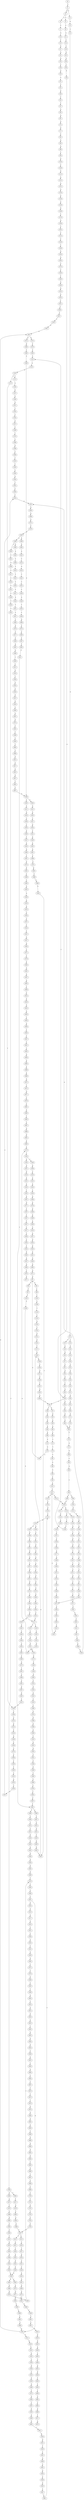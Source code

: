 strict digraph  {
	S0 -> S1 [ label = T ];
	S1 -> S2 [ label = G ];
	S1 -> S3 [ label = C ];
	S2 -> S4 [ label = A ];
	S2 -> S5 [ label = C ];
	S3 -> S6 [ label = G ];
	S4 -> S7 [ label = C ];
	S5 -> S8 [ label = C ];
	S6 -> S9 [ label = C ];
	S7 -> S10 [ label = G ];
	S8 -> S11 [ label = G ];
	S9 -> S12 [ label = G ];
	S10 -> S13 [ label = T ];
	S11 -> S14 [ label = C ];
	S12 -> S15 [ label = C ];
	S12 -> S16 [ label = T ];
	S13 -> S17 [ label = G ];
	S14 -> S18 [ label = C ];
	S15 -> S19 [ label = A ];
	S16 -> S20 [ label = A ];
	S17 -> S21 [ label = G ];
	S18 -> S22 [ label = G ];
	S19 -> S23 [ label = G ];
	S20 -> S24 [ label = G ];
	S21 -> S25 [ label = G ];
	S22 -> S26 [ label = G ];
	S23 -> S27 [ label = C ];
	S24 -> S28 [ label = C ];
	S25 -> S29 [ label = T ];
	S26 -> S30 [ label = T ];
	S27 -> S31 [ label = C ];
	S28 -> S32 [ label = C ];
	S29 -> S33 [ label = A ];
	S30 -> S34 [ label = G ];
	S31 -> S35 [ label = G ];
	S32 -> S36 [ label = G ];
	S33 -> S37 [ label = C ];
	S34 -> S38 [ label = G ];
	S35 -> S39 [ label = G ];
	S36 -> S40 [ label = C ];
	S37 -> S41 [ label = T ];
	S38 -> S42 [ label = T ];
	S38 -> S43 [ label = A ];
	S39 -> S44 [ label = T ];
	S40 -> S45 [ label = T ];
	S41 -> S46 [ label = A ];
	S42 -> S47 [ label = G ];
	S42 -> S48 [ label = T ];
	S43 -> S49 [ label = A ];
	S44 -> S50 [ label = G ];
	S45 -> S51 [ label = G ];
	S46 -> S52 [ label = T ];
	S47 -> S53 [ label = G ];
	S48 -> S54 [ label = A ];
	S49 -> S55 [ label = G ];
	S50 -> S38 [ label = G ];
	S51 -> S56 [ label = G ];
	S52 -> S57 [ label = T ];
	S53 -> S58 [ label = A ];
	S54 -> S59 [ label = G ];
	S55 -> S60 [ label = A ];
	S56 -> S61 [ label = A ];
	S57 -> S62 [ label = G ];
	S58 -> S63 [ label = A ];
	S59 -> S64 [ label = A ];
	S60 -> S65 [ label = A ];
	S61 -> S66 [ label = A ];
	S62 -> S67 [ label = G ];
	S63 -> S68 [ label = C ];
	S64 -> S69 [ label = A ];
	S65 -> S70 [ label = C ];
	S66 -> S71 [ label = G ];
	S67 -> S72 [ label = A ];
	S68 -> S73 [ label = C ];
	S69 -> S74 [ label = G ];
	S70 -> S75 [ label = G ];
	S71 -> S76 [ label = A ];
	S72 -> S77 [ label = A ];
	S73 -> S78 [ label = T ];
	S74 -> S79 [ label = G ];
	S75 -> S80 [ label = G ];
	S76 -> S65 [ label = A ];
	S77 -> S81 [ label = C ];
	S78 -> S82 [ label = C ];
	S79 -> S83 [ label = G ];
	S80 -> S84 [ label = C ];
	S81 -> S85 [ label = G ];
	S82 -> S86 [ label = G ];
	S83 -> S87 [ label = G ];
	S84 -> S88 [ label = A ];
	S85 -> S89 [ label = G ];
	S86 -> S90 [ label = G ];
	S87 -> S91 [ label = T ];
	S87 -> S92 [ label = G ];
	S88 -> S93 [ label = C ];
	S89 -> S94 [ label = T ];
	S90 -> S95 [ label = C ];
	S91 -> S96 [ label = C ];
	S92 -> S97 [ label = T ];
	S93 -> S98 [ label = C ];
	S93 -> S99 [ label = T ];
	S94 -> S100 [ label = A ];
	S95 -> S101 [ label = A ];
	S96 -> S102 [ label = T ];
	S97 -> S103 [ label = C ];
	S98 -> S104 [ label = G ];
	S99 -> S105 [ label = G ];
	S100 -> S106 [ label = C ];
	S101 -> S107 [ label = C ];
	S102 -> S108 [ label = C ];
	S103 -> S109 [ label = C ];
	S104 -> S110 [ label = A ];
	S104 -> S111 [ label = G ];
	S105 -> S112 [ label = G ];
	S106 -> S113 [ label = G ];
	S107 -> S114 [ label = G ];
	S107 -> S115 [ label = C ];
	S108 -> S116 [ label = T ];
	S109 -> S117 [ label = G ];
	S110 -> S118 [ label = G ];
	S110 -> S119 [ label = A ];
	S111 -> S120 [ label = G ];
	S112 -> S121 [ label = G ];
	S113 -> S122 [ label = A ];
	S114 -> S123 [ label = C ];
	S115 -> S104 [ label = G ];
	S116 -> S124 [ label = C ];
	S117 -> S125 [ label = C ];
	S117 -> S126 [ label = T ];
	S118 -> S127 [ label = T ];
	S119 -> S128 [ label = T ];
	S120 -> S129 [ label = A ];
	S121 -> S130 [ label = A ];
	S122 -> S131 [ label = A ];
	S123 -> S132 [ label = G ];
	S124 -> S133 [ label = G ];
	S125 -> S134 [ label = C ];
	S126 -> S135 [ label = C ];
	S127 -> S136 [ label = C ];
	S128 -> S137 [ label = G ];
	S129 -> S138 [ label = A ];
	S130 -> S139 [ label = A ];
	S131 -> S140 [ label = G ];
	S132 -> S141 [ label = C ];
	S133 -> S142 [ label = T ];
	S134 -> S143 [ label = G ];
	S135 -> S144 [ label = G ];
	S136 -> S145 [ label = C ];
	S137 -> S146 [ label = T ];
	S138 -> S147 [ label = T ];
	S139 -> S148 [ label = C ];
	S140 -> S149 [ label = A ];
	S141 -> S150 [ label = G ];
	S142 -> S151 [ label = G ];
	S143 -> S152 [ label = G ];
	S144 -> S153 [ label = G ];
	S145 -> S154 [ label = A ];
	S146 -> S155 [ label = A ];
	S147 -> S156 [ label = T ];
	S148 -> S157 [ label = T ];
	S149 -> S158 [ label = A ];
	S150 -> S159 [ label = C ];
	S150 -> S160 [ label = G ];
	S151 -> S161 [ label = G ];
	S152 -> S162 [ label = A ];
	S153 -> S163 [ label = A ];
	S154 -> S164 [ label = G ];
	S155 -> S165 [ label = G ];
	S156 -> S166 [ label = G ];
	S157 -> S167 [ label = G ];
	S158 -> S168 [ label = G ];
	S159 -> S169 [ label = G ];
	S160 -> S170 [ label = C ];
	S161 -> S171 [ label = T ];
	S162 -> S172 [ label = A ];
	S163 -> S173 [ label = A ];
	S164 -> S174 [ label = T ];
	S164 -> S175 [ label = C ];
	S165 -> S176 [ label = T ];
	S166 -> S177 [ label = A ];
	S167 -> S178 [ label = G ];
	S168 -> S179 [ label = T ];
	S169 -> S180 [ label = T ];
	S170 -> S181 [ label = T ];
	S171 -> S182 [ label = A ];
	S172 -> S183 [ label = C ];
	S173 -> S184 [ label = C ];
	S174 -> S185 [ label = A ];
	S175 -> S186 [ label = T ];
	S176 -> S187 [ label = T ];
	S177 -> S188 [ label = A ];
	S178 -> S189 [ label = A ];
	S179 -> S190 [ label = G ];
	S180 -> S191 [ label = C ];
	S181 -> S192 [ label = G ];
	S182 -> S193 [ label = C ];
	S183 -> S194 [ label = T ];
	S184 -> S195 [ label = A ];
	S184 -> S196 [ label = T ];
	S185 -> S197 [ label = G ];
	S186 -> S198 [ label = T ];
	S187 -> S199 [ label = T ];
	S188 -> S200 [ label = C ];
	S189 -> S201 [ label = C ];
	S190 -> S202 [ label = T ];
	S191 -> S203 [ label = G ];
	S192 -> S204 [ label = G ];
	S193 -> S205 [ label = C ];
	S194 -> S206 [ label = G ];
	S195 -> S207 [ label = G ];
	S196 -> S208 [ label = A ];
	S197 -> S209 [ label = G ];
	S198 -> S210 [ label = C ];
	S199 -> S211 [ label = C ];
	S200 -> S212 [ label = C ];
	S201 -> S213 [ label = C ];
	S202 -> S214 [ label = C ];
	S203 -> S215 [ label = A ];
	S204 -> S216 [ label = A ];
	S205 -> S217 [ label = G ];
	S206 -> S218 [ label = C ];
	S207 -> S219 [ label = G ];
	S208 -> S220 [ label = C ];
	S209 -> S221 [ label = G ];
	S210 -> S222 [ label = A ];
	S211 -> S223 [ label = A ];
	S212 -> S224 [ label = C ];
	S213 -> S225 [ label = C ];
	S214 -> S226 [ label = C ];
	S215 -> S227 [ label = C ];
	S216 -> S228 [ label = A ];
	S217 -> S229 [ label = G ];
	S218 -> S230 [ label = A ];
	S219 -> S231 [ label = A ];
	S220 -> S232 [ label = A ];
	S221 -> S233 [ label = T ];
	S222 -> S234 [ label = C ];
	S223 -> S235 [ label = C ];
	S224 -> S236 [ label = G ];
	S225 -> S237 [ label = G ];
	S226 -> S238 [ label = T ];
	S227 -> S239 [ label = G ];
	S228 -> S240 [ label = T ];
	S229 -> S241 [ label = T ];
	S230 -> S242 [ label = A ];
	S231 -> S243 [ label = A ];
	S232 -> S244 [ label = A ];
	S233 -> S245 [ label = C ];
	S234 -> S246 [ label = G ];
	S235 -> S247 [ label = T ];
	S236 -> S248 [ label = T ];
	S237 -> S249 [ label = T ];
	S238 -> S250 [ label = G ];
	S239 -> S251 [ label = C ];
	S240 -> S252 [ label = G ];
	S241 -> S253 [ label = G ];
	S242 -> S254 [ label = C ];
	S243 -> S255 [ label = T ];
	S244 -> S256 [ label = C ];
	S245 -> S257 [ label = A ];
	S246 -> S258 [ label = C ];
	S247 -> S259 [ label = C ];
	S248 -> S260 [ label = C ];
	S249 -> S261 [ label = C ];
	S250 -> S262 [ label = G ];
	S251 -> S263 [ label = G ];
	S252 -> S264 [ label = G ];
	S253 -> S265 [ label = G ];
	S254 -> S266 [ label = C ];
	S255 -> S267 [ label = A ];
	S256 -> S268 [ label = G ];
	S257 -> S269 [ label = C ];
	S258 -> S270 [ label = C ];
	S259 -> S271 [ label = C ];
	S260 -> S272 [ label = T ];
	S261 -> S272 [ label = T ];
	S262 -> S273 [ label = C ];
	S263 -> S274 [ label = C ];
	S264 -> S275 [ label = G ];
	S265 -> S42 [ label = T ];
	S266 -> S276 [ label = A ];
	S267 -> S277 [ label = G ];
	S268 -> S278 [ label = A ];
	S269 -> S279 [ label = T ];
	S270 -> S280 [ label = C ];
	S271 -> S281 [ label = T ];
	S272 -> S282 [ label = C ];
	S273 -> S283 [ label = C ];
	S274 -> S284 [ label = C ];
	S275 -> S285 [ label = G ];
	S276 -> S286 [ label = G ];
	S277 -> S287 [ label = T ];
	S278 -> S288 [ label = A ];
	S279 -> S289 [ label = C ];
	S280 -> S290 [ label = T ];
	S281 -> S291 [ label = T ];
	S282 -> S292 [ label = G ];
	S283 -> S293 [ label = T ];
	S284 -> S294 [ label = T ];
	S285 -> S295 [ label = T ];
	S286 -> S296 [ label = A ];
	S287 -> S297 [ label = C ];
	S288 -> S298 [ label = A ];
	S289 -> S299 [ label = G ];
	S290 -> S300 [ label = T ];
	S291 -> S301 [ label = T ];
	S292 -> S302 [ label = G ];
	S293 -> S303 [ label = G ];
	S294 -> S304 [ label = C ];
	S295 -> S305 [ label = C ];
	S296 -> S306 [ label = A ];
	S297 -> S307 [ label = T ];
	S298 -> S308 [ label = A ];
	S299 -> S309 [ label = C ];
	S300 -> S310 [ label = C ];
	S301 -> S311 [ label = C ];
	S302 -> S312 [ label = C ];
	S303 -> S313 [ label = G ];
	S304 -> S314 [ label = G ];
	S305 -> S315 [ label = C ];
	S306 -> S316 [ label = C ];
	S307 -> S317 [ label = C ];
	S308 -> S318 [ label = C ];
	S309 -> S319 [ label = T ];
	S310 -> S320 [ label = A ];
	S311 -> S321 [ label = A ];
	S312 -> S322 [ label = A ];
	S313 -> S323 [ label = G ];
	S314 -> S324 [ label = G ];
	S315 -> S117 [ label = G ];
	S316 -> S325 [ label = A ];
	S317 -> S326 [ label = T ];
	S318 -> S327 [ label = A ];
	S319 -> S328 [ label = T ];
	S320 -> S329 [ label = T ];
	S321 -> S330 [ label = T ];
	S322 -> S107 [ label = C ];
	S323 -> S331 [ label = T ];
	S324 -> S332 [ label = G ];
	S325 -> S333 [ label = G ];
	S326 -> S334 [ label = C ];
	S327 -> S335 [ label = G ];
	S328 -> S336 [ label = C ];
	S329 -> S337 [ label = C ];
	S330 -> S338 [ label = C ];
	S331 -> S339 [ label = C ];
	S332 -> S340 [ label = C ];
	S333 -> S341 [ label = C ];
	S334 -> S342 [ label = T ];
	S335 -> S343 [ label = A ];
	S336 -> S344 [ label = A ];
	S337 -> S345 [ label = C ];
	S338 -> S346 [ label = C ];
	S339 -> S347 [ label = C ];
	S340 -> S348 [ label = T ];
	S341 -> S349 [ label = C ];
	S342 -> S350 [ label = G ];
	S343 -> S351 [ label = A ];
	S344 -> S352 [ label = T ];
	S345 -> S353 [ label = A ];
	S346 -> S353 [ label = A ];
	S347 -> S354 [ label = C ];
	S348 -> S355 [ label = C ];
	S349 -> S356 [ label = G ];
	S350 -> S357 [ label = A ];
	S351 -> S358 [ label = G ];
	S352 -> S359 [ label = C ];
	S353 -> S360 [ label = G ];
	S354 -> S361 [ label = G ];
	S355 -> S362 [ label = A ];
	S356 -> S363 [ label = T ];
	S357 -> S364 [ label = G ];
	S358 -> S365 [ label = G ];
	S359 -> S345 [ label = C ];
	S360 -> S366 [ label = A ];
	S361 -> S367 [ label = A ];
	S362 -> S368 [ label = C ];
	S363 -> S369 [ label = C ];
	S364 -> S370 [ label = T ];
	S365 -> S371 [ label = G ];
	S366 -> S372 [ label = A ];
	S367 -> S373 [ label = G ];
	S367 -> S374 [ label = A ];
	S368 -> S375 [ label = G ];
	S369 -> S376 [ label = C ];
	S370 -> S377 [ label = A ];
	S371 -> S87 [ label = G ];
	S372 -> S378 [ label = C ];
	S373 -> S379 [ label = T ];
	S374 -> S380 [ label = G ];
	S375 -> S381 [ label = T ];
	S376 -> S382 [ label = T ];
	S378 -> S383 [ label = C ];
	S379 -> S384 [ label = C ];
	S380 -> S385 [ label = T ];
	S381 -> S386 [ label = C ];
	S382 -> S387 [ label = C ];
	S383 -> S388 [ label = A ];
	S383 -> S389 [ label = G ];
	S384 -> S145 [ label = C ];
	S385 -> S390 [ label = C ];
	S386 -> S391 [ label = C ];
	S387 -> S392 [ label = T ];
	S388 -> S393 [ label = G ];
	S388 -> S394 [ label = C ];
	S389 -> S395 [ label = G ];
	S390 -> S396 [ label = G ];
	S391 -> S397 [ label = A ];
	S392 -> S398 [ label = T ];
	S392 -> S399 [ label = G ];
	S393 -> S400 [ label = A ];
	S394 -> S401 [ label = C ];
	S395 -> S402 [ label = A ];
	S396 -> S403 [ label = C ];
	S396 -> S404 [ label = A ];
	S397 -> S405 [ label = G ];
	S398 -> S406 [ label = C ];
	S399 -> S407 [ label = T ];
	S400 -> S408 [ label = C ];
	S401 -> S409 [ label = A ];
	S402 -> S410 [ label = C ];
	S403 -> S411 [ label = G ];
	S404 -> S412 [ label = G ];
	S405 -> S413 [ label = C ];
	S406 -> S414 [ label = T ];
	S407 -> S415 [ label = C ];
	S408 -> S416 [ label = T ];
	S409 -> S417 [ label = C ];
	S410 -> S418 [ label = G ];
	S411 -> S419 [ label = G ];
	S412 -> S420 [ label = G ];
	S413 -> S186 [ label = T ];
	S414 -> S421 [ label = C ];
	S415 -> S422 [ label = G ];
	S416 -> S423 [ label = C ];
	S417 -> S424 [ label = C ];
	S418 -> S425 [ label = C ];
	S419 -> S426 [ label = C ];
	S420 -> S427 [ label = T ];
	S421 -> S428 [ label = G ];
	S422 -> S429 [ label = T ];
	S423 -> S430 [ label = C ];
	S424 -> S431 [ label = C ];
	S425 -> S432 [ label = C ];
	S426 -> S433 [ label = T ];
	S427 -> S434 [ label = A ];
	S428 -> S435 [ label = G ];
	S429 -> S436 [ label = G ];
	S430 -> S437 [ label = C ];
	S431 -> S438 [ label = C ];
	S432 -> S439 [ label = C ];
	S433 -> S440 [ label = A ];
	S434 -> S441 [ label = T ];
	S435 -> S442 [ label = A ];
	S436 -> S443 [ label = G ];
	S437 -> S444 [ label = A ];
	S438 -> S445 [ label = T ];
	S439 -> S446 [ label = A ];
	S440 -> S447 [ label = T ];
	S441 -> S448 [ label = A ];
	S442 -> S449 [ label = G ];
	S443 -> S450 [ label = T ];
	S444 -> S451 [ label = T ];
	S445 -> S452 [ label = T ];
	S446 -> S453 [ label = T ];
	S447 -> S454 [ label = A ];
	S448 -> S455 [ label = A ];
	S449 -> S456 [ label = A ];
	S450 -> S182 [ label = A ];
	S451 -> S457 [ label = C ];
	S452 -> S458 [ label = C ];
	S453 -> S459 [ label = C ];
	S454 -> S460 [ label = G ];
	S455 -> S461 [ label = G ];
	S456 -> S462 [ label = G ];
	S457 -> S463 [ label = T ];
	S458 -> S464 [ label = C ];
	S458 -> S465 [ label = G ];
	S459 -> S466 [ label = G ];
	S460 -> S467 [ label = T ];
	S461 -> S468 [ label = T ];
	S462 -> S469 [ label = G ];
	S463 -> S470 [ label = G ];
	S464 -> S471 [ label = T ];
	S465 -> S472 [ label = A ];
	S466 -> S473 [ label = T ];
	S467 -> S474 [ label = A ];
	S468 -> S475 [ label = C ];
	S469 -> S476 [ label = T ];
	S470 -> S477 [ label = C ];
	S471 -> S478 [ label = G ];
	S472 -> S479 [ label = T ];
	S473 -> S480 [ label = C ];
	S474 -> S481 [ label = G ];
	S475 -> S482 [ label = G ];
	S476 -> S483 [ label = C ];
	S477 -> S484 [ label = C ];
	S478 -> S485 [ label = T ];
	S479 -> S486 [ label = C ];
	S480 -> S487 [ label = C ];
	S481 -> S488 [ label = C ];
	S482 -> S489 [ label = T ];
	S483 -> S490 [ label = C ];
	S484 -> S491 [ label = A ];
	S485 -> S492 [ label = C ];
	S486 -> S493 [ label = G ];
	S487 -> S494 [ label = T ];
	S488 -> S495 [ label = C ];
	S489 -> S496 [ label = G ];
	S490 -> S497 [ label = C ];
	S491 -> S498 [ label = G ];
	S492 -> S499 [ label = C ];
	S493 -> S500 [ label = T ];
	S494 -> S501 [ label = C ];
	S495 -> S502 [ label = G ];
	S496 -> S503 [ label = G ];
	S497 -> S504 [ label = A ];
	S497 -> S505 [ label = G ];
	S498 -> S506 [ label = T ];
	S499 -> S507 [ label = T ];
	S500 -> S508 [ label = T ];
	S501 -> S392 [ label = T ];
	S502 -> S509 [ label = A ];
	S503 -> S450 [ label = T ];
	S504 -> S510 [ label = G ];
	S505 -> S511 [ label = G ];
	S505 -> S367 [ label = A ];
	S506 -> S512 [ label = C ];
	S507 -> S513 [ label = A ];
	S507 -> S514 [ label = T ];
	S508 -> S515 [ label = T ];
	S509 -> S516 [ label = A ];
	S510 -> S517 [ label = A ];
	S511 -> S518 [ label = A ];
	S512 -> S519 [ label = G ];
	S513 -> S520 [ label = C ];
	S514 -> S521 [ label = G ];
	S515 -> S522 [ label = G ];
	S516 -> S523 [ label = A ];
	S517 -> S524 [ label = G ];
	S518 -> S525 [ label = G ];
	S519 -> S526 [ label = T ];
	S520 -> S527 [ label = T ];
	S521 -> S528 [ label = T ];
	S522 -> S529 [ label = T ];
	S523 -> S530 [ label = C ];
	S524 -> S531 [ label = C ];
	S525 -> S532 [ label = G ];
	S526 -> S533 [ label = A ];
	S527 -> S534 [ label = A ];
	S528 -> S535 [ label = A ];
	S529 -> S536 [ label = A ];
	S530 -> S537 [ label = C ];
	S531 -> S538 [ label = C ];
	S532 -> S539 [ label = C ];
	S533 -> S540 [ label = A ];
	S534 -> S541 [ label = C ];
	S535 -> S542 [ label = G ];
	S536 -> S543 [ label = G ];
	S537 -> S544 [ label = C ];
	S538 -> S545 [ label = A ];
	S539 -> S546 [ label = G ];
	S540 -> S547 [ label = G ];
	S541 -> S548 [ label = C ];
	S542 -> S549 [ label = G ];
	S543 -> S550 [ label = G ];
	S544 -> S551 [ label = C ];
	S545 -> S552 [ label = C ];
	S546 -> S553 [ label = T ];
	S547 -> S554 [ label = A ];
	S548 -> S555 [ label = A ];
	S549 -> S556 [ label = A ];
	S550 -> S556 [ label = A ];
	S551 -> S557 [ label = G ];
	S552 -> S558 [ label = G ];
	S553 -> S559 [ label = G ];
	S554 -> S560 [ label = C ];
	S555 -> S561 [ label = G ];
	S556 -> S562 [ label = G ];
	S556 -> S563 [ label = A ];
	S557 -> S564 [ label = A ];
	S558 -> S565 [ label = G ];
	S559 -> S566 [ label = G ];
	S560 -> S567 [ label = G ];
	S561 -> S568 [ label = G ];
	S562 -> S569 [ label = A ];
	S563 -> S570 [ label = A ];
	S564 -> S571 [ label = C ];
	S565 -> S572 [ label = T ];
	S566 -> S573 [ label = T ];
	S567 -> S574 [ label = G ];
	S568 -> S575 [ label = A ];
	S569 -> S576 [ label = G ];
	S570 -> S577 [ label = G ];
	S571 -> S578 [ label = T ];
	S572 -> S579 [ label = T ];
	S573 -> S580 [ label = A ];
	S574 -> S581 [ label = C ];
	S575 -> S582 [ label = G ];
	S576 -> S583 [ label = G ];
	S577 -> S584 [ label = G ];
	S578 -> S585 [ label = A ];
	S579 -> S586 [ label = A ];
	S580 -> S587 [ label = T ];
	S581 -> S588 [ label = T ];
	S582 -> S589 [ label = A ];
	S583 -> S476 [ label = T ];
	S584 -> S590 [ label = T ];
	S585 -> S591 [ label = G ];
	S586 -> S592 [ label = C ];
	S587 -> S593 [ label = G ];
	S588 -> S594 [ label = C ];
	S589 -> S595 [ label = G ];
	S590 -> S596 [ label = C ];
	S591 -> S597 [ label = A ];
	S592 -> S598 [ label = T ];
	S593 -> S599 [ label = A ];
	S594 -> S600 [ label = T ];
	S595 -> S601 [ label = T ];
	S596 -> S602 [ label = C ];
	S597 -> S603 [ label = A ];
	S598 -> S604 [ label = G ];
	S599 -> S605 [ label = G ];
	S600 -> S606 [ label = C ];
	S601 -> S607 [ label = C ];
	S602 -> S608 [ label = C ];
	S603 -> S609 [ label = T ];
	S604 -> S610 [ label = C ];
	S605 -> S611 [ label = C ];
	S606 -> S612 [ label = G ];
	S607 -> S613 [ label = A ];
	S608 -> S505 [ label = G ];
	S609 -> S614 [ label = C ];
	S610 -> S615 [ label = A ];
	S611 -> S616 [ label = G ];
	S612 -> S617 [ label = A ];
	S613 -> S618 [ label = G ];
	S614 -> S619 [ label = G ];
	S615 -> S620 [ label = G ];
	S616 -> S621 [ label = G ];
	S617 -> S622 [ label = A ];
	S618 -> S623 [ label = G ];
	S619 -> S624 [ label = G ];
	S620 -> S625 [ label = A ];
	S621 -> S626 [ label = T ];
	S622 -> S627 [ label = G ];
	S623 -> S628 [ label = A ];
	S624 -> S629 [ label = G ];
	S625 -> S630 [ label = C ];
	S626 -> S631 [ label = C ];
	S627 -> S632 [ label = T ];
	S628 -> S633 [ label = C ];
	S629 -> S634 [ label = T ];
	S630 -> S635 [ label = G ];
	S631 -> S636 [ label = G ];
	S632 -> S637 [ label = C ];
	S633 -> S638 [ label = C ];
	S634 -> S639 [ label = A ];
	S635 -> S640 [ label = G ];
	S636 -> S641 [ label = C ];
	S637 -> S396 [ label = G ];
	S638 -> S642 [ label = A ];
	S639 -> S643 [ label = T ];
	S640 -> S644 [ label = A ];
	S641 -> S645 [ label = A ];
	S642 -> S646 [ label = G ];
	S643 -> S647 [ label = C ];
	S644 -> S648 [ label = C ];
	S645 -> S649 [ label = C ];
	S646 -> S650 [ label = T ];
	S647 -> S651 [ label = C ];
	S648 -> S652 [ label = A ];
	S649 -> S653 [ label = G ];
	S650 -> S654 [ label = C ];
	S651 -> S655 [ label = C ];
	S652 -> S656 [ label = C ];
	S653 -> S657 [ label = C ];
	S654 -> S658 [ label = T ];
	S655 -> S659 [ label = G ];
	S656 -> S660 [ label = A ];
	S657 -> S661 [ label = G ];
	S658 -> S662 [ label = C ];
	S659 -> S663 [ label = A ];
	S660 -> S664 [ label = C ];
	S661 -> S141 [ label = C ];
	S662 -> S665 [ label = T ];
	S663 -> S666 [ label = A ];
	S664 -> S667 [ label = C ];
	S665 -> S668 [ label = G ];
	S666 -> S669 [ label = A ];
	S667 -> S670 [ label = T ];
	S668 -> S671 [ label = T ];
	S669 -> S672 [ label = G ];
	S670 -> S673 [ label = C ];
	S671 -> S674 [ label = A ];
	S672 -> S675 [ label = T ];
	S673 -> S676 [ label = T ];
	S675 -> S677 [ label = G ];
	S676 -> S678 [ label = A ];
	S677 -> S679 [ label = T ];
	S678 -> S680 [ label = G ];
	S679 -> S681 [ label = C ];
	S680 -> S682 [ label = A ];
	S681 -> S683 [ label = G ];
	S682 -> S684 [ label = A ];
	S683 -> S685 [ label = T ];
	S684 -> S686 [ label = C ];
	S685 -> S687 [ label = C ];
	S686 -> S688 [ label = G ];
	S687 -> S689 [ label = G ];
	S688 -> S690 [ label = A ];
	S689 -> S691 [ label = G ];
	S690 -> S692 [ label = G ];
	S691 -> S693 [ label = A ];
	S692 -> S694 [ label = G ];
	S693 -> S173 [ label = A ];
	S694 -> S695 [ label = T ];
	S695 -> S696 [ label = G ];
	S696 -> S697 [ label = T ];
	S697 -> S698 [ label = C ];
	S698 -> S699 [ label = C ];
	S699 -> S700 [ label = C ];
	S700 -> S701 [ label = T ];
	S701 -> S702 [ label = G ];
	S702 -> S703 [ label = T ];
	S703 -> S704 [ label = C ];
	S704 -> S705 [ label = C ];
	S705 -> S507 [ label = T ];
}
